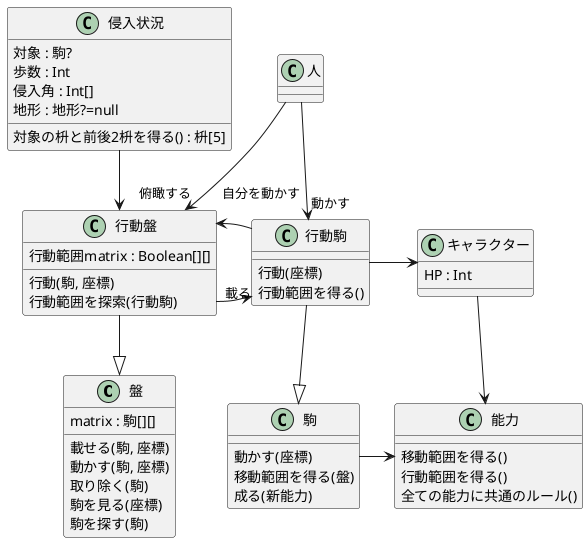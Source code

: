 @startuml

class 盤{
matrix : 駒[][]
載せる(駒, 座標)
動かす(駒, 座標)
取り除く(駒)
駒を見る(座標)
駒を探す(駒)
}
class 駒{
動かす(座標)
移動範囲を得る(盤)
成る(新能力)
}
class 能力{
移動範囲を得る()
行動範囲を得る()
全ての能力に共通のルール()
}

class 行動駒{
行動(座標)
行動範囲を得る()
}
class キャラクター{
HP : Int
}

class 行動盤{
行動範囲matrix : Boolean[][]
行動(駒, 座標)
行動範囲を探索(行動駒)
}
class 侵入状況{
対象 : 駒?
 歩数 : Int
  侵入角 : Int[]
   地形 : 地形?=null
   対象の枡と前後2枡を得る() : 枡[5]
}

行動盤 -> "載る" 行動駒
行動駒 --> "自分を動かす" 行動盤
駒 -right->  能力
人 -down-> "動かす" 行動駒
人 -down-> "俯瞰する" 行動盤
行動駒 -down-|>  駒
行動盤 -down-|>  盤
侵入状況 -->  行動盤
キャラクター --> 能力
行動駒 -right-> キャラクター
@enduml